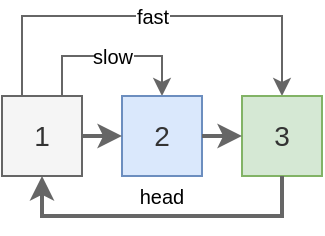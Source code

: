 <mxfile version="26.1.1" pages="3">
  <diagram name="1" id="CQI46tRF2igMqgp1bAJ7">
    <mxGraphModel dx="318" dy="492" grid="1" gridSize="10" guides="1" tooltips="1" connect="1" arrows="1" fold="1" page="1" pageScale="1" pageWidth="240" pageHeight="180" math="0" shadow="0">
      <root>
        <mxCell id="bPC0nN4Sdcg4OsGdOsxg-0" />
        <mxCell id="bPC0nN4Sdcg4OsGdOsxg-1" parent="bPC0nN4Sdcg4OsGdOsxg-0" />
        <mxCell id="NvxX_GmX4TgyNC9qsxdD-0" value="&lt;font style=&quot;font-size: 10px;&quot;&gt;slow&lt;/font&gt;" style="edgeStyle=orthogonalEdgeStyle;rounded=0;orthogonalLoop=1;jettySize=auto;html=1;exitX=0.75;exitY=0;exitDx=0;exitDy=0;entryX=0.5;entryY=0;entryDx=0;entryDy=0;fillColor=#f5f5f5;strokeColor=#666666;" edge="1" parent="bPC0nN4Sdcg4OsGdOsxg-1" source="bPC0nN4Sdcg4OsGdOsxg-2" target="bPC0nN4Sdcg4OsGdOsxg-4">
          <mxGeometry relative="1" as="geometry" />
        </mxCell>
        <mxCell id="NvxX_GmX4TgyNC9qsxdD-1" value="&lt;font style=&quot;font-size: 10px;&quot;&gt;fast&lt;/font&gt;" style="edgeStyle=orthogonalEdgeStyle;rounded=0;orthogonalLoop=1;jettySize=auto;html=1;exitX=0.25;exitY=0;exitDx=0;exitDy=0;entryX=0.5;entryY=0;entryDx=0;entryDy=0;fillColor=#f5f5f5;strokeColor=#666666;" edge="1" parent="bPC0nN4Sdcg4OsGdOsxg-1" source="bPC0nN4Sdcg4OsGdOsxg-2" target="bPC0nN4Sdcg4OsGdOsxg-7">
          <mxGeometry relative="1" as="geometry">
            <Array as="points">
              <mxPoint x="50" y="40" />
              <mxPoint x="180" y="40" />
            </Array>
          </mxGeometry>
        </mxCell>
        <mxCell id="bPC0nN4Sdcg4OsGdOsxg-2" value="1" style="text;html=1;align=center;verticalAlign=middle;whiteSpace=wrap;rounded=0;fillColor=#f5f5f5;strokeColor=#666666;fontSize=14;fontColor=#333333;" vertex="1" parent="bPC0nN4Sdcg4OsGdOsxg-1">
          <mxGeometry x="40" y="80" width="40" height="40" as="geometry" />
        </mxCell>
        <mxCell id="bPC0nN4Sdcg4OsGdOsxg-3" value="head" style="text;html=1;align=center;verticalAlign=middle;whiteSpace=wrap;rounded=0;fontSize=10;" vertex="1" parent="bPC0nN4Sdcg4OsGdOsxg-1">
          <mxGeometry x="40" y="120" width="160" height="20" as="geometry" />
        </mxCell>
        <mxCell id="bPC0nN4Sdcg4OsGdOsxg-4" value="2" style="text;html=1;align=center;verticalAlign=middle;whiteSpace=wrap;rounded=0;fillColor=#dae8fc;strokeColor=#6c8ebf;fontSize=14;fontColor=#333333;" vertex="1" parent="bPC0nN4Sdcg4OsGdOsxg-1">
          <mxGeometry x="100" y="80" width="40" height="40" as="geometry" />
        </mxCell>
        <mxCell id="bPC0nN4Sdcg4OsGdOsxg-5" style="edgeStyle=orthogonalEdgeStyle;rounded=0;orthogonalLoop=1;jettySize=auto;html=1;entryX=0;entryY=0.5;entryDx=0;entryDy=0;fillColor=#f5f5f5;strokeColor=#666666;strokeWidth=2;exitX=1;exitY=0.5;exitDx=0;exitDy=0;" edge="1" parent="bPC0nN4Sdcg4OsGdOsxg-1" source="bPC0nN4Sdcg4OsGdOsxg-2" target="bPC0nN4Sdcg4OsGdOsxg-4">
          <mxGeometry relative="1" as="geometry">
            <mxPoint x="90" y="110" as="sourcePoint" />
            <mxPoint x="50" y="110" as="targetPoint" />
          </mxGeometry>
        </mxCell>
        <mxCell id="bPC0nN4Sdcg4OsGdOsxg-7" value="3" style="text;html=1;align=center;verticalAlign=middle;whiteSpace=wrap;rounded=0;fillColor=#d5e8d4;strokeColor=#82b366;fontSize=14;fontColor=#333333;" vertex="1" parent="bPC0nN4Sdcg4OsGdOsxg-1">
          <mxGeometry x="160" y="80" width="40" height="40" as="geometry" />
        </mxCell>
        <mxCell id="bPC0nN4Sdcg4OsGdOsxg-8" style="edgeStyle=orthogonalEdgeStyle;rounded=0;orthogonalLoop=1;jettySize=auto;html=1;entryX=0;entryY=0.5;entryDx=0;entryDy=0;fillColor=#f5f5f5;strokeColor=#666666;strokeWidth=2;exitX=1;exitY=0.5;exitDx=0;exitDy=0;" edge="1" parent="bPC0nN4Sdcg4OsGdOsxg-1" source="bPC0nN4Sdcg4OsGdOsxg-4" target="bPC0nN4Sdcg4OsGdOsxg-7">
          <mxGeometry relative="1" as="geometry">
            <mxPoint x="90" y="110" as="sourcePoint" />
            <mxPoint x="110" y="110" as="targetPoint" />
          </mxGeometry>
        </mxCell>
        <mxCell id="bPC0nN4Sdcg4OsGdOsxg-9" style="edgeStyle=orthogonalEdgeStyle;rounded=0;orthogonalLoop=1;jettySize=auto;html=1;entryX=0.5;entryY=1;entryDx=0;entryDy=0;fillColor=#f5f5f5;strokeColor=#666666;strokeWidth=2;exitX=0.5;exitY=1;exitDx=0;exitDy=0;" edge="1" parent="bPC0nN4Sdcg4OsGdOsxg-1" source="bPC0nN4Sdcg4OsGdOsxg-7" target="bPC0nN4Sdcg4OsGdOsxg-2">
          <mxGeometry relative="1" as="geometry">
            <mxPoint x="150" y="110" as="sourcePoint" />
            <mxPoint x="170" y="110" as="targetPoint" />
          </mxGeometry>
        </mxCell>
      </root>
    </mxGraphModel>
  </diagram>
  <diagram name="2" id="IPPsc1dLGK5ckCF8j-N7">
    <mxGraphModel dx="318" dy="492" grid="1" gridSize="10" guides="1" tooltips="1" connect="1" arrows="1" fold="1" page="1" pageScale="1" pageWidth="240" pageHeight="180" math="0" shadow="0">
      <root>
        <mxCell id="3Bwss0JTd4vzoh010uzi-0" />
        <mxCell id="3Bwss0JTd4vzoh010uzi-1" parent="3Bwss0JTd4vzoh010uzi-0" />
        <mxCell id="3Bwss0JTd4vzoh010uzi-2" value="&lt;font style=&quot;font-size: 10px;&quot;&gt;slow&lt;/font&gt;" style="edgeStyle=orthogonalEdgeStyle;rounded=0;orthogonalLoop=1;jettySize=auto;html=1;exitX=0.75;exitY=0;exitDx=0;exitDy=0;entryX=0.25;entryY=0;entryDx=0;entryDy=0;fillColor=#f5f5f5;strokeColor=#666666;" edge="1" parent="3Bwss0JTd4vzoh010uzi-1" source="3Bwss0JTd4vzoh010uzi-6" target="3Bwss0JTd4vzoh010uzi-8">
          <mxGeometry relative="1" as="geometry" />
        </mxCell>
        <mxCell id="3Bwss0JTd4vzoh010uzi-3" value="&lt;font style=&quot;font-size: 10px;&quot;&gt;fast&lt;/font&gt;" style="edgeStyle=orthogonalEdgeStyle;rounded=0;orthogonalLoop=1;jettySize=auto;html=1;exitX=0.75;exitY=0;exitDx=0;exitDy=0;entryX=0.25;entryY=0;entryDx=0;entryDy=0;fillColor=#f5f5f5;strokeColor=#666666;" edge="1" parent="3Bwss0JTd4vzoh010uzi-1" source="3Bwss0JTd4vzoh010uzi-8" target="3Bwss0JTd4vzoh010uzi-6">
          <mxGeometry relative="1" as="geometry">
            <Array as="points">
              <mxPoint x="190" y="40" />
              <mxPoint x="110" y="40" />
            </Array>
          </mxGeometry>
        </mxCell>
        <mxCell id="3Bwss0JTd4vzoh010uzi-4" value="1" style="text;html=1;align=center;verticalAlign=middle;whiteSpace=wrap;rounded=0;fillColor=#f5f5f5;strokeColor=#666666;fontSize=14;fontColor=#333333;" vertex="1" parent="3Bwss0JTd4vzoh010uzi-1">
          <mxGeometry x="40" y="80" width="40" height="40" as="geometry" />
        </mxCell>
        <mxCell id="3Bwss0JTd4vzoh010uzi-5" value="head" style="text;html=1;align=center;verticalAlign=middle;whiteSpace=wrap;rounded=0;fontSize=10;" vertex="1" parent="3Bwss0JTd4vzoh010uzi-1">
          <mxGeometry x="40" y="120" width="160" height="20" as="geometry" />
        </mxCell>
        <mxCell id="3Bwss0JTd4vzoh010uzi-6" value="2" style="text;html=1;align=center;verticalAlign=middle;whiteSpace=wrap;rounded=0;fillColor=#d5e8d4;strokeColor=#82b366;fontSize=14;fontColor=#333333;" vertex="1" parent="3Bwss0JTd4vzoh010uzi-1">
          <mxGeometry x="100" y="80" width="40" height="40" as="geometry" />
        </mxCell>
        <mxCell id="3Bwss0JTd4vzoh010uzi-7" style="edgeStyle=orthogonalEdgeStyle;rounded=0;orthogonalLoop=1;jettySize=auto;html=1;entryX=0;entryY=0.5;entryDx=0;entryDy=0;fillColor=#f5f5f5;strokeColor=#666666;strokeWidth=2;exitX=1;exitY=0.5;exitDx=0;exitDy=0;" edge="1" parent="3Bwss0JTd4vzoh010uzi-1" source="3Bwss0JTd4vzoh010uzi-4" target="3Bwss0JTd4vzoh010uzi-6">
          <mxGeometry relative="1" as="geometry">
            <mxPoint x="90" y="110" as="sourcePoint" />
            <mxPoint x="50" y="110" as="targetPoint" />
          </mxGeometry>
        </mxCell>
        <mxCell id="3Bwss0JTd4vzoh010uzi-8" value="3" style="text;html=1;align=center;verticalAlign=middle;whiteSpace=wrap;rounded=0;fillColor=#dae8fc;strokeColor=#6c8ebf;fontSize=14;fontColor=#333333;" vertex="1" parent="3Bwss0JTd4vzoh010uzi-1">
          <mxGeometry x="160" y="80" width="40" height="40" as="geometry" />
        </mxCell>
        <mxCell id="3Bwss0JTd4vzoh010uzi-9" style="edgeStyle=orthogonalEdgeStyle;rounded=0;orthogonalLoop=1;jettySize=auto;html=1;entryX=0;entryY=0.5;entryDx=0;entryDy=0;fillColor=#f5f5f5;strokeColor=#666666;strokeWidth=2;exitX=1;exitY=0.5;exitDx=0;exitDy=0;" edge="1" parent="3Bwss0JTd4vzoh010uzi-1" source="3Bwss0JTd4vzoh010uzi-6" target="3Bwss0JTd4vzoh010uzi-8">
          <mxGeometry relative="1" as="geometry">
            <mxPoint x="90" y="110" as="sourcePoint" />
            <mxPoint x="110" y="110" as="targetPoint" />
          </mxGeometry>
        </mxCell>
        <mxCell id="3Bwss0JTd4vzoh010uzi-10" style="edgeStyle=orthogonalEdgeStyle;rounded=0;orthogonalLoop=1;jettySize=auto;html=1;entryX=0.5;entryY=1;entryDx=0;entryDy=0;fillColor=#f5f5f5;strokeColor=#666666;strokeWidth=2;exitX=0.5;exitY=1;exitDx=0;exitDy=0;" edge="1" parent="3Bwss0JTd4vzoh010uzi-1" source="3Bwss0JTd4vzoh010uzi-8" target="3Bwss0JTd4vzoh010uzi-4">
          <mxGeometry relative="1" as="geometry">
            <mxPoint x="150" y="110" as="sourcePoint" />
            <mxPoint x="170" y="110" as="targetPoint" />
          </mxGeometry>
        </mxCell>
      </root>
    </mxGraphModel>
  </diagram>
  <diagram name="3" id="HmQ-JLPbWBtpdLDkB9R7">
    <mxGraphModel dx="221" dy="342" grid="1" gridSize="10" guides="1" tooltips="1" connect="1" arrows="1" fold="1" page="1" pageScale="1" pageWidth="240" pageHeight="180" math="0" shadow="0">
      <root>
        <mxCell id="kDfzUzFI7qaInTeWzO1I-0" />
        <mxCell id="kDfzUzFI7qaInTeWzO1I-1" parent="kDfzUzFI7qaInTeWzO1I-0" />
        <mxCell id="kDfzUzFI7qaInTeWzO1I-2" value="&lt;font style=&quot;font-size: 10px;&quot;&gt;slow&lt;/font&gt;" style="edgeStyle=orthogonalEdgeStyle;rounded=0;orthogonalLoop=1;jettySize=auto;html=1;exitX=0.5;exitY=0;exitDx=0;exitDy=0;entryX=0.75;entryY=0;entryDx=0;entryDy=0;fillColor=#f5f5f5;strokeColor=#666666;" edge="1" parent="kDfzUzFI7qaInTeWzO1I-1" source="kDfzUzFI7qaInTeWzO1I-6" target="kDfzUzFI7qaInTeWzO1I-4">
          <mxGeometry relative="1" as="geometry" />
        </mxCell>
        <mxCell id="kDfzUzFI7qaInTeWzO1I-3" value="&lt;font style=&quot;font-size: 10px;&quot;&gt;fast&lt;/font&gt;" style="edgeStyle=orthogonalEdgeStyle;rounded=0;orthogonalLoop=1;jettySize=auto;html=1;exitX=0.5;exitY=0;exitDx=0;exitDy=0;entryX=0.25;entryY=0;entryDx=0;entryDy=0;fillColor=#f5f5f5;strokeColor=#666666;" edge="1" parent="kDfzUzFI7qaInTeWzO1I-1" source="kDfzUzFI7qaInTeWzO1I-8" target="kDfzUzFI7qaInTeWzO1I-4">
          <mxGeometry relative="1" as="geometry">
            <Array as="points">
              <mxPoint x="180" y="40" />
              <mxPoint x="50" y="40" />
            </Array>
          </mxGeometry>
        </mxCell>
        <mxCell id="kDfzUzFI7qaInTeWzO1I-4" value="1" style="text;html=1;align=center;verticalAlign=middle;whiteSpace=wrap;rounded=0;fillColor=#ffe6cc;strokeColor=#d79b00;fontSize=14;fontColor=#333333;" vertex="1" parent="kDfzUzFI7qaInTeWzO1I-1">
          <mxGeometry x="40" y="80" width="40" height="40" as="geometry" />
        </mxCell>
        <mxCell id="kDfzUzFI7qaInTeWzO1I-5" value="head" style="text;html=1;align=center;verticalAlign=middle;whiteSpace=wrap;rounded=0;fontSize=10;" vertex="1" parent="kDfzUzFI7qaInTeWzO1I-1">
          <mxGeometry x="40" y="120" width="160" height="20" as="geometry" />
        </mxCell>
        <mxCell id="kDfzUzFI7qaInTeWzO1I-6" value="2" style="text;html=1;align=center;verticalAlign=middle;whiteSpace=wrap;rounded=0;fontSize=14;fillColor=#f5f5f5;fontColor=#333333;strokeColor=#666666;" vertex="1" parent="kDfzUzFI7qaInTeWzO1I-1">
          <mxGeometry x="100" y="80" width="40" height="40" as="geometry" />
        </mxCell>
        <mxCell id="kDfzUzFI7qaInTeWzO1I-7" style="edgeStyle=orthogonalEdgeStyle;rounded=0;orthogonalLoop=1;jettySize=auto;html=1;entryX=0;entryY=0.5;entryDx=0;entryDy=0;fillColor=#f5f5f5;strokeColor=#666666;strokeWidth=2;exitX=1;exitY=0.5;exitDx=0;exitDy=0;" edge="1" parent="kDfzUzFI7qaInTeWzO1I-1" source="kDfzUzFI7qaInTeWzO1I-4" target="kDfzUzFI7qaInTeWzO1I-6">
          <mxGeometry relative="1" as="geometry">
            <mxPoint x="90" y="110" as="sourcePoint" />
            <mxPoint x="50" y="110" as="targetPoint" />
          </mxGeometry>
        </mxCell>
        <mxCell id="kDfzUzFI7qaInTeWzO1I-8" value="3" style="text;html=1;align=center;verticalAlign=middle;whiteSpace=wrap;rounded=0;fillColor=#f5f5f5;strokeColor=#666666;fontSize=14;fontColor=#333333;" vertex="1" parent="kDfzUzFI7qaInTeWzO1I-1">
          <mxGeometry x="160" y="80" width="40" height="40" as="geometry" />
        </mxCell>
        <mxCell id="kDfzUzFI7qaInTeWzO1I-9" style="edgeStyle=orthogonalEdgeStyle;rounded=0;orthogonalLoop=1;jettySize=auto;html=1;entryX=0;entryY=0.5;entryDx=0;entryDy=0;fillColor=#f5f5f5;strokeColor=#666666;strokeWidth=2;exitX=1;exitY=0.5;exitDx=0;exitDy=0;" edge="1" parent="kDfzUzFI7qaInTeWzO1I-1" source="kDfzUzFI7qaInTeWzO1I-6" target="kDfzUzFI7qaInTeWzO1I-8">
          <mxGeometry relative="1" as="geometry">
            <mxPoint x="90" y="110" as="sourcePoint" />
            <mxPoint x="110" y="110" as="targetPoint" />
          </mxGeometry>
        </mxCell>
        <mxCell id="kDfzUzFI7qaInTeWzO1I-10" style="edgeStyle=orthogonalEdgeStyle;rounded=0;orthogonalLoop=1;jettySize=auto;html=1;entryX=0.5;entryY=1;entryDx=0;entryDy=0;fillColor=#f5f5f5;strokeColor=#666666;strokeWidth=2;exitX=0.5;exitY=1;exitDx=0;exitDy=0;" edge="1" parent="kDfzUzFI7qaInTeWzO1I-1" source="kDfzUzFI7qaInTeWzO1I-8" target="kDfzUzFI7qaInTeWzO1I-4">
          <mxGeometry relative="1" as="geometry">
            <mxPoint x="150" y="110" as="sourcePoint" />
            <mxPoint x="170" y="110" as="targetPoint" />
          </mxGeometry>
        </mxCell>
      </root>
    </mxGraphModel>
  </diagram>
</mxfile>
